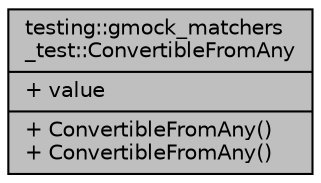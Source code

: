 digraph "testing::gmock_matchers_test::ConvertibleFromAny"
{
  edge [fontname="Helvetica",fontsize="10",labelfontname="Helvetica",labelfontsize="10"];
  node [fontname="Helvetica",fontsize="10",shape=record];
  Node1 [label="{testing::gmock_matchers\l_test::ConvertibleFromAny\n|+ value\l|+ ConvertibleFromAny()\l+ ConvertibleFromAny()\l}",height=0.2,width=0.4,color="black", fillcolor="grey75", style="filled", fontcolor="black"];
}
